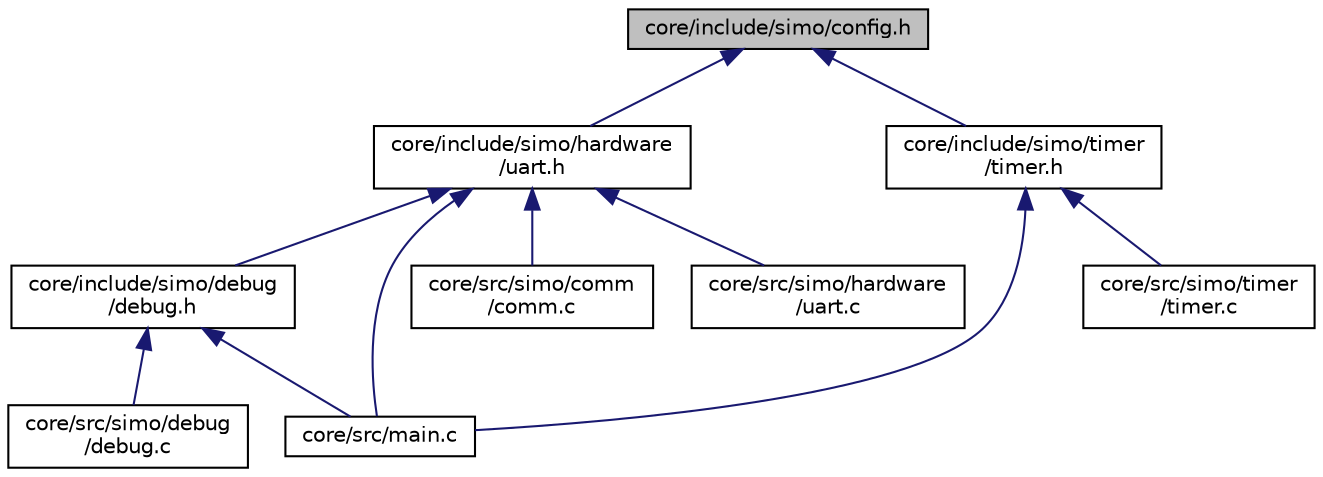 digraph "core/include/simo/config.h"
{
 // LATEX_PDF_SIZE
  edge [fontname="Helvetica",fontsize="10",labelfontname="Helvetica",labelfontsize="10"];
  node [fontname="Helvetica",fontsize="10",shape=record];
  Node1 [label="core/include/simo/config.h",height=0.2,width=0.4,color="black", fillcolor="grey75", style="filled", fontcolor="black",tooltip="Archivo con configuraciones y definiciones. Se incluye en la mayoria de los modulos."];
  Node1 -> Node2 [dir="back",color="midnightblue",fontsize="10",style="solid",fontname="Helvetica"];
  Node2 [label="core/include/simo/hardware\l/uart.h",height=0.2,width=0.4,color="black", fillcolor="white", style="filled",URL="$uart_8h.html",tooltip="Header de capa para manejor del hardware UART (NIVEL 0)"];
  Node2 -> Node3 [dir="back",color="midnightblue",fontsize="10",style="solid",fontname="Helvetica"];
  Node3 [label="core/include/simo/debug\l/debug.h",height=0.2,width=0.4,color="black", fillcolor="white", style="filled",URL="$debug_8h.html",tooltip="Objeto debug y funciones asociadas."];
  Node3 -> Node4 [dir="back",color="midnightblue",fontsize="10",style="solid",fontname="Helvetica"];
  Node4 [label="core/src/main.c",height=0.2,width=0.4,color="black", fillcolor="white", style="filled",URL="$main_8c.html",tooltip="Aplicacion SIMO v2."];
  Node3 -> Node5 [dir="back",color="midnightblue",fontsize="10",style="solid",fontname="Helvetica"];
  Node5 [label="core/src/simo/debug\l/debug.c",height=0.2,width=0.4,color="black", fillcolor="white", style="filled",URL="$debug_8c.html",tooltip="Funciones para configurar puerto de debug."];
  Node2 -> Node4 [dir="back",color="midnightblue",fontsize="10",style="solid",fontname="Helvetica"];
  Node2 -> Node6 [dir="back",color="midnightblue",fontsize="10",style="solid",fontname="Helvetica"];
  Node6 [label="core/src/simo/comm\l/comm.c",height=0.2,width=0.4,color="black", fillcolor="white", style="filled",URL="$comm_8c.html",tooltip="API para la comunicacion del sistema."];
  Node2 -> Node7 [dir="back",color="midnightblue",fontsize="10",style="solid",fontname="Helvetica"];
  Node7 [label="core/src/simo/hardware\l/uart.c",height=0.2,width=0.4,color="black", fillcolor="white", style="filled",URL="$uart_8c.html",tooltip="Implementacion de capa para manejor del hardware UART (NIVEL 0)"];
  Node1 -> Node8 [dir="back",color="midnightblue",fontsize="10",style="solid",fontname="Helvetica"];
  Node8 [label="core/include/simo/timer\l/timer.h",height=0.2,width=0.4,color="black", fillcolor="white", style="filled",URL="$timer_8h.html",tooltip="Modulo para implementar funciones que se llaman periodicamente."];
  Node8 -> Node4 [dir="back",color="midnightblue",fontsize="10",style="solid",fontname="Helvetica"];
  Node8 -> Node9 [dir="back",color="midnightblue",fontsize="10",style="solid",fontname="Helvetica"];
  Node9 [label="core/src/simo/timer\l/timer.c",height=0.2,width=0.4,color="black", fillcolor="white", style="filled",URL="$timer_8c.html",tooltip=" "];
}
